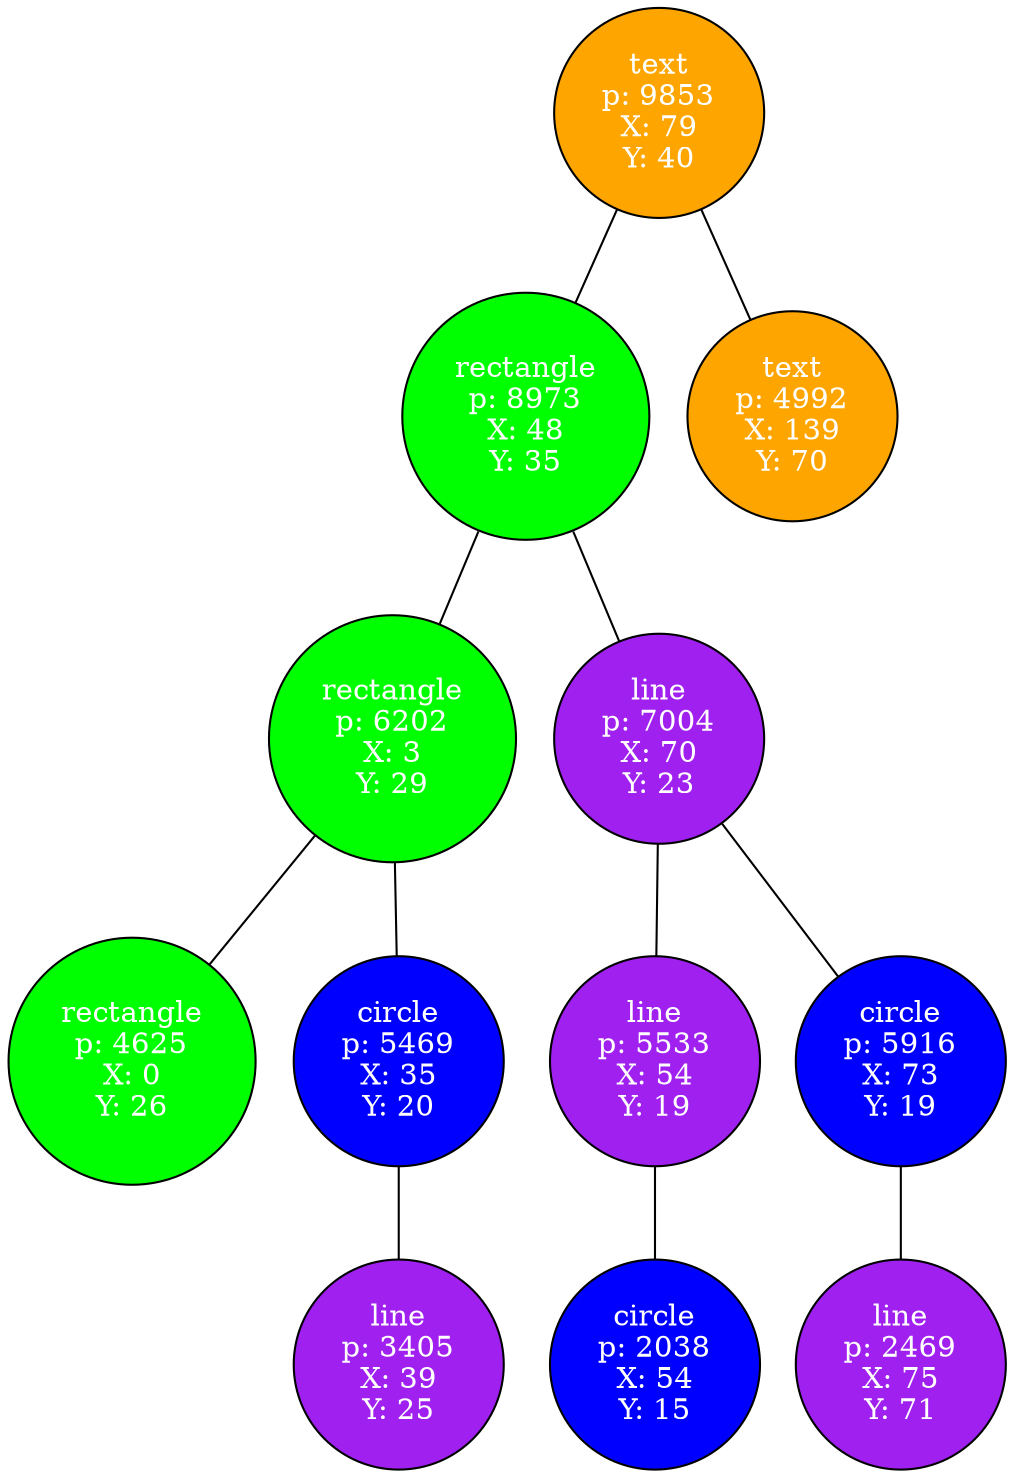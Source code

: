 graph G {
	rankdir=TB;
	node [shape=circle];
	"0x5619916030e0" [label="text
p: 9853
X: 79\nY: 40", color=black, fontcolor=white, style=filled, fillcolor=orange];
	"0x5619916030e0" -- "0x561991602be0";
	"0x561991602be0" [label="rectangle
p: 8973
X: 48\nY: 35", color=black, fontcolor=white, style=filled, fillcolor=green];
	"0x561991602be0" -- "0x561991602c60";
	"0x561991602c60" [label="rectangle
p: 6202
X: 3\nY: 29", color=black, fontcolor=white, style=filled, fillcolor=green];
	"0x561991602c60" -- "0x561991602ce0";
	"0x561991602ce0" [label="rectangle
p: 4625
X: 0\nY: 26", color=black, fontcolor=white, style=filled, fillcolor=green];
	"0x561991602c60" -- "0x561991602d60";
	"0x561991602d60" [label="circle
p: 5469
X: 35\nY: 20", color=black, fontcolor=white, style=filled, fillcolor=blue];
	"0x561991602d60" -- "0x561991602ee0";
	"0x561991602ee0" [label="line
p: 3405
X: 39\nY: 25", color=black, fontcolor=white, style=filled, fillcolor=purple];
	"0x561991602be0" -- "0x561991602fe0";
	"0x561991602fe0" [label="line
p: 7004
X: 70\nY: 23", color=black, fontcolor=white, style=filled, fillcolor=purple];
	"0x561991602fe0" -- "0x561991602f60";
	"0x561991602f60" [label="line
p: 5533
X: 54\nY: 19", color=black, fontcolor=white, style=filled, fillcolor=purple];
	"0x561991602f60" -- "0x561991602de0";
	"0x561991602de0" [label="circle
p: 2038
X: 54\nY: 15", color=black, fontcolor=white, style=filled, fillcolor=blue];
	"0x561991602fe0" -- "0x561991602e60";
	"0x561991602e60" [label="circle
p: 5916
X: 73\nY: 19", color=black, fontcolor=white, style=filled, fillcolor=blue];
	"0x561991602e60" -- "0x561991603060";
	"0x561991603060" [label="line
p: 2469
X: 75\nY: 71", color=black, fontcolor=white, style=filled, fillcolor=purple];
	"0x5619916030e0" -- "0x561991603370";
	"0x561991603370" [label="text
p: 4992
X: 139\nY: 70", color=black, fontcolor=white, style=filled, fillcolor=orange];
}
